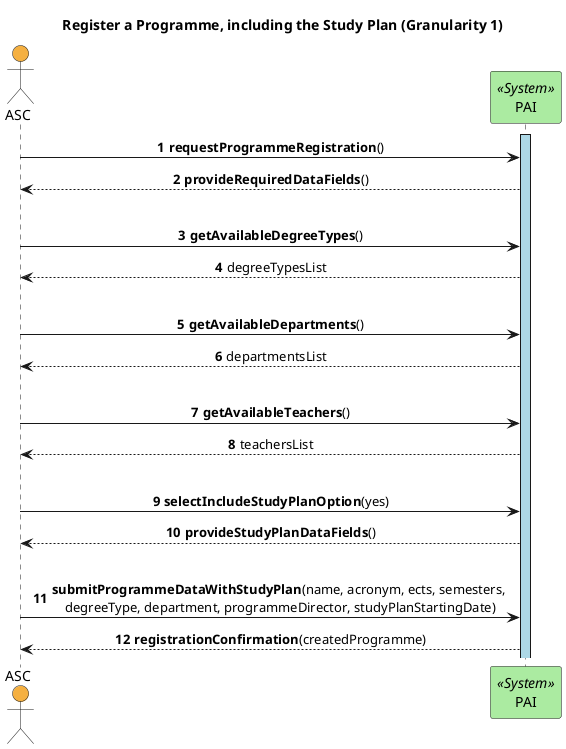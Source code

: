 @startuml
title Register a Programme, including the Study Plan (Granularity 1)
skinparam sequenceMessageAlign center
skinparam sequenceLifeLineBackgroundColor lightblue
autonumber

actor ASC #F5B041
participant "PAI" as system <<System>> #ABEBA1

activate system
ASC -> system: **requestProgrammeRegistration**()
system --> ASC: **provideRequiredDataFields**()
|||
ASC -> system: **getAvailableDegreeTypes**()
system --> ASC: degreeTypesList
|||
ASC -> system: **getAvailableDepartments**()
system --> ASC: departmentsList
|||
ASC -> system: **getAvailableTeachers**()
system --> ASC: teachersList
|||
ASC -> system: **selectIncludeStudyPlanOption**(yes)
system --> ASC: **provideStudyPlanDataFields**()
|||
ASC -> system: **submitProgrammeDataWithStudyPlan**(name, acronym, ects, semesters, \ndegreeType, department, programmeDirector, studyPlanStartingDate)
system --> ASC: **registrationConfirmation**(createdProgramme)

@enduml
